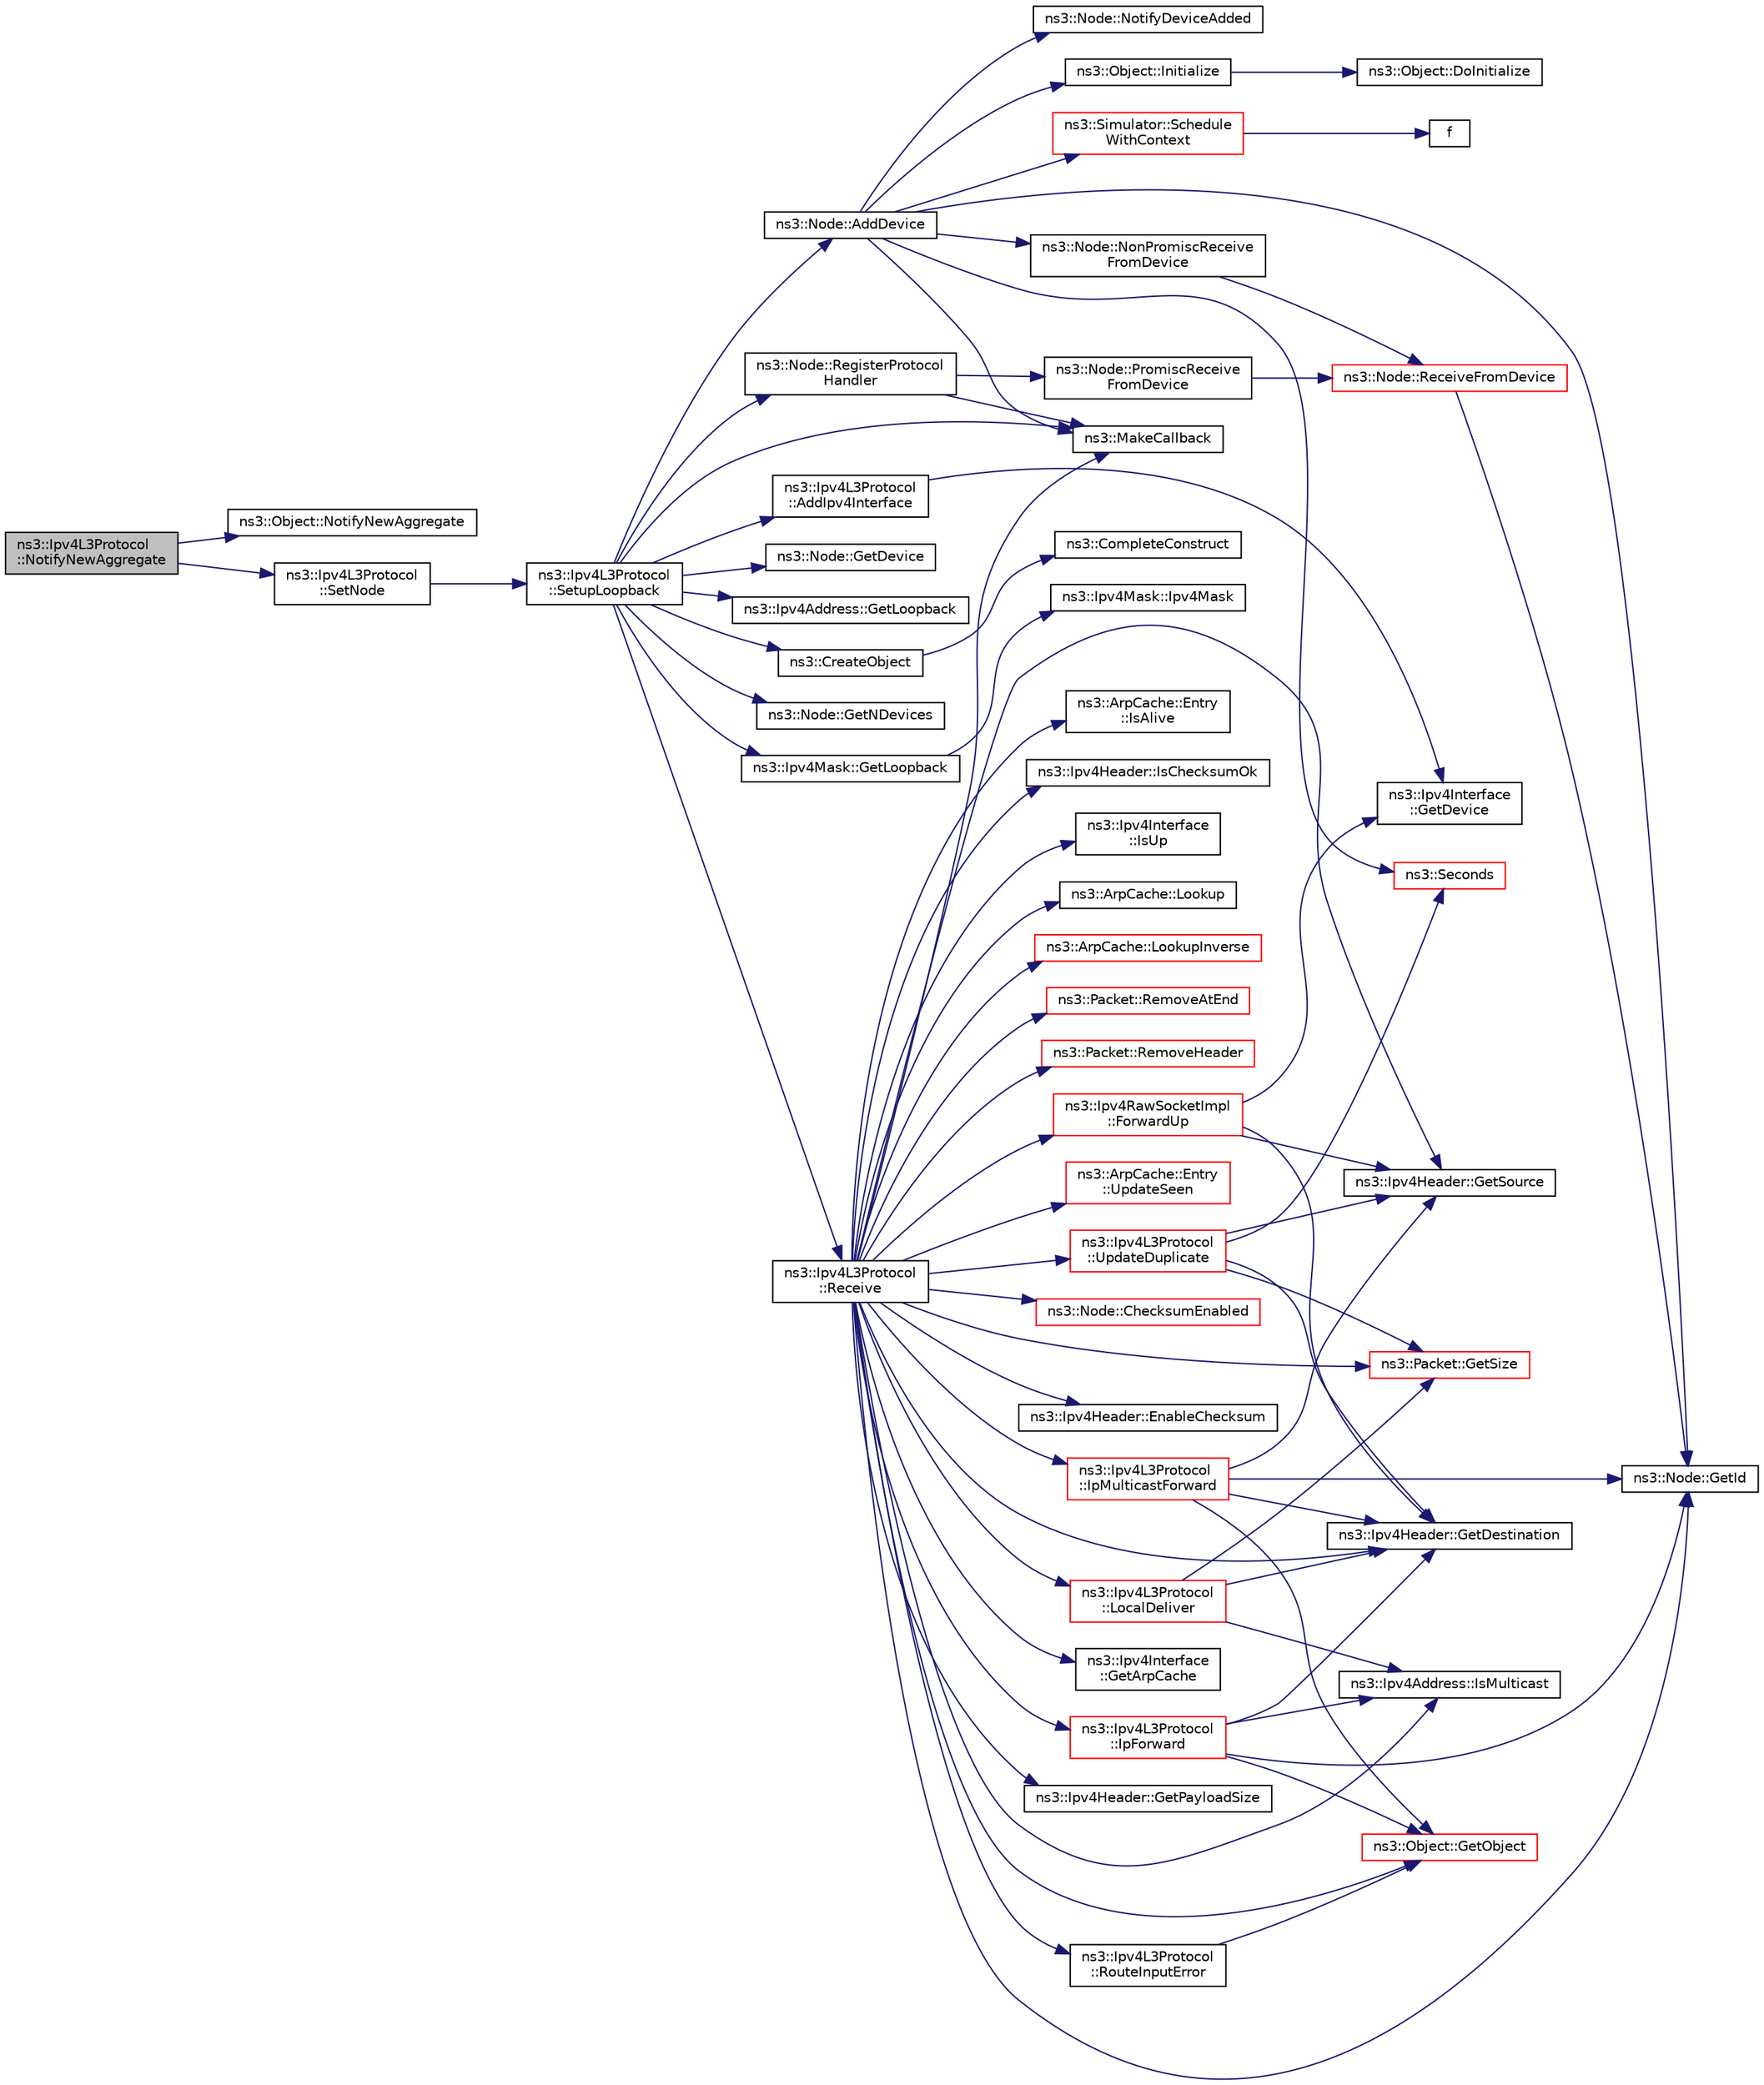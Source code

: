 digraph "ns3::Ipv4L3Protocol::NotifyNewAggregate"
{
 // LATEX_PDF_SIZE
  edge [fontname="Helvetica",fontsize="10",labelfontname="Helvetica",labelfontsize="10"];
  node [fontname="Helvetica",fontsize="10",shape=record];
  rankdir="LR";
  Node1 [label="ns3::Ipv4L3Protocol\l::NotifyNewAggregate",height=0.2,width=0.4,color="black", fillcolor="grey75", style="filled", fontcolor="black",tooltip="This function will notify other components connected to the node that a new stack member is now conne..."];
  Node1 -> Node2 [color="midnightblue",fontsize="10",style="solid",fontname="Helvetica"];
  Node2 [label="ns3::Object::NotifyNewAggregate",height=0.2,width=0.4,color="black", fillcolor="white", style="filled",URL="$classns3_1_1_object.html#a1bd7211125185a6cd511c35fea4e500f",tooltip="Notify all Objects aggregated to this one of a new Object being aggregated."];
  Node1 -> Node3 [color="midnightblue",fontsize="10",style="solid",fontname="Helvetica"];
  Node3 [label="ns3::Ipv4L3Protocol\l::SetNode",height=0.2,width=0.4,color="black", fillcolor="white", style="filled",URL="$classns3_1_1_ipv4_l3_protocol.html#a82ef37914ea8bab699575fea23586bc7",tooltip="Set node associated with this stack."];
  Node3 -> Node4 [color="midnightblue",fontsize="10",style="solid",fontname="Helvetica"];
  Node4 [label="ns3::Ipv4L3Protocol\l::SetupLoopback",height=0.2,width=0.4,color="black", fillcolor="white", style="filled",URL="$classns3_1_1_ipv4_l3_protocol.html#aa37b950d26063e4e7ee659e599c83bde",tooltip="Setup loopback interface."];
  Node4 -> Node5 [color="midnightblue",fontsize="10",style="solid",fontname="Helvetica"];
  Node5 [label="ns3::Node::AddDevice",height=0.2,width=0.4,color="black", fillcolor="white", style="filled",URL="$classns3_1_1_node.html#a42ff83ee1d5d1649c770d3f5b62375de",tooltip="Associate a NetDevice to this node."];
  Node5 -> Node6 [color="midnightblue",fontsize="10",style="solid",fontname="Helvetica"];
  Node6 [label="ns3::Node::GetId",height=0.2,width=0.4,color="black", fillcolor="white", style="filled",URL="$classns3_1_1_node.html#a2ed8663077afcb8db519296b0ada6355",tooltip=" "];
  Node5 -> Node7 [color="midnightblue",fontsize="10",style="solid",fontname="Helvetica"];
  Node7 [label="ns3::Object::Initialize",height=0.2,width=0.4,color="black", fillcolor="white", style="filled",URL="$classns3_1_1_object.html#af4411cb29971772fcd09203474a95078",tooltip="Invoke DoInitialize on all Objects aggregated to this one."];
  Node7 -> Node8 [color="midnightblue",fontsize="10",style="solid",fontname="Helvetica"];
  Node8 [label="ns3::Object::DoInitialize",height=0.2,width=0.4,color="black", fillcolor="white", style="filled",URL="$classns3_1_1_object.html#af8482a521433409fb5c7f749398c9dbe",tooltip="Initialize() implementation."];
  Node5 -> Node9 [color="midnightblue",fontsize="10",style="solid",fontname="Helvetica"];
  Node9 [label="ns3::MakeCallback",height=0.2,width=0.4,color="black", fillcolor="white", style="filled",URL="$namespacens3.html#af1dde3c04374147fca0cfe3b0766d664",tooltip="Build Callbacks for class method members which take varying numbers of arguments and potentially retu..."];
  Node5 -> Node10 [color="midnightblue",fontsize="10",style="solid",fontname="Helvetica"];
  Node10 [label="ns3::Node::NonPromiscReceive\lFromDevice",height=0.2,width=0.4,color="black", fillcolor="white", style="filled",URL="$classns3_1_1_node.html#a72ebf5bdc911879511f1e249d471f7e5",tooltip="Receive a packet from a device in non-promiscuous mode."];
  Node10 -> Node11 [color="midnightblue",fontsize="10",style="solid",fontname="Helvetica"];
  Node11 [label="ns3::Node::ReceiveFromDevice",height=0.2,width=0.4,color="red", fillcolor="white", style="filled",URL="$classns3_1_1_node.html#a6cbe61c071c85bb3ba5d4843132cd119",tooltip="Receive a packet from a device."];
  Node11 -> Node6 [color="midnightblue",fontsize="10",style="solid",fontname="Helvetica"];
  Node5 -> Node63 [color="midnightblue",fontsize="10",style="solid",fontname="Helvetica"];
  Node63 [label="ns3::Node::NotifyDeviceAdded",height=0.2,width=0.4,color="black", fillcolor="white", style="filled",URL="$classns3_1_1_node.html#ae85e535c650941f4f8ca6845a9f61e42",tooltip="Notifies all the DeviceAdditionListener about the new device added."];
  Node5 -> Node64 [color="midnightblue",fontsize="10",style="solid",fontname="Helvetica"];
  Node64 [label="ns3::Simulator::Schedule\lWithContext",height=0.2,width=0.4,color="red", fillcolor="white", style="filled",URL="$classns3_1_1_simulator.html#a6801feda0ccf0595cb48d1e962cd40a1",tooltip="Schedule an event with the given context."];
  Node64 -> Node65 [color="midnightblue",fontsize="10",style="solid",fontname="Helvetica"];
  Node65 [label="f",height=0.2,width=0.4,color="black", fillcolor="white", style="filled",URL="$80211b_8c.html#ae7ffc1a8f84fa47a0812b2f2b9627132",tooltip=" "];
  Node5 -> Node67 [color="midnightblue",fontsize="10",style="solid",fontname="Helvetica"];
  Node67 [label="ns3::Seconds",height=0.2,width=0.4,color="red", fillcolor="white", style="filled",URL="$group__timecivil.html#ga33c34b816f8ff6628e33d5c8e9713b9e",tooltip="Construct a Time in the indicated unit."];
  Node4 -> Node73 [color="midnightblue",fontsize="10",style="solid",fontname="Helvetica"];
  Node73 [label="ns3::Ipv4L3Protocol\l::AddIpv4Interface",height=0.2,width=0.4,color="black", fillcolor="white", style="filled",URL="$classns3_1_1_ipv4_l3_protocol.html#afd3f97720c2d1af22f05038fcdb6e089",tooltip="Add an IPv4 interface to the stack."];
  Node73 -> Node74 [color="midnightblue",fontsize="10",style="solid",fontname="Helvetica"];
  Node74 [label="ns3::Ipv4Interface\l::GetDevice",height=0.2,width=0.4,color="black", fillcolor="white", style="filled",URL="$classns3_1_1_ipv4_interface.html#aa859c4d2ebd0f72bcc6897987a58f9b4",tooltip=" "];
  Node4 -> Node75 [color="midnightblue",fontsize="10",style="solid",fontname="Helvetica"];
  Node75 [label="ns3::CreateObject",height=0.2,width=0.4,color="black", fillcolor="white", style="filled",URL="$group__object.html#ga4f58688dc118e0e279e2fb539f3248cc",tooltip="Create an object by type, with varying number of constructor parameters."];
  Node75 -> Node76 [color="midnightblue",fontsize="10",style="solid",fontname="Helvetica"];
  Node76 [label="ns3::CompleteConstruct",height=0.2,width=0.4,color="black", fillcolor="white", style="filled",URL="$namespacens3.html#ac691eac01671bfb90912a3ad38964197",tooltip=" "];
  Node4 -> Node77 [color="midnightblue",fontsize="10",style="solid",fontname="Helvetica"];
  Node77 [label="ns3::Node::GetDevice",height=0.2,width=0.4,color="black", fillcolor="white", style="filled",URL="$classns3_1_1_node.html#ad5e10d46d12a255573c53d5db0fc043b",tooltip="Retrieve the index-th NetDevice associated to this node."];
  Node4 -> Node78 [color="midnightblue",fontsize="10",style="solid",fontname="Helvetica"];
  Node78 [label="ns3::Ipv4Address::GetLoopback",height=0.2,width=0.4,color="black", fillcolor="white", style="filled",URL="$classns3_1_1_ipv4_address.html#a583a93499e0d947439794d7bd0c6366d",tooltip=" "];
  Node4 -> Node79 [color="midnightblue",fontsize="10",style="solid",fontname="Helvetica"];
  Node79 [label="ns3::Ipv4Mask::GetLoopback",height=0.2,width=0.4,color="black", fillcolor="white", style="filled",URL="$classns3_1_1_ipv4_mask.html#a7842be570f11b3ffcf3a50b0639bcf2d",tooltip=" "];
  Node79 -> Node80 [color="midnightblue",fontsize="10",style="solid",fontname="Helvetica"];
  Node80 [label="ns3::Ipv4Mask::Ipv4Mask",height=0.2,width=0.4,color="black", fillcolor="white", style="filled",URL="$classns3_1_1_ipv4_mask.html#a4f877fcb3423f63debab168c83213627",tooltip="Will initialize to a garbage value (0x66666666)"];
  Node4 -> Node81 [color="midnightblue",fontsize="10",style="solid",fontname="Helvetica"];
  Node81 [label="ns3::Node::GetNDevices",height=0.2,width=0.4,color="black", fillcolor="white", style="filled",URL="$classns3_1_1_node.html#ab160c405a94d258f6fc5e4e3fd33cecd",tooltip=" "];
  Node4 -> Node9 [color="midnightblue",fontsize="10",style="solid",fontname="Helvetica"];
  Node4 -> Node82 [color="midnightblue",fontsize="10",style="solid",fontname="Helvetica"];
  Node82 [label="ns3::Ipv4L3Protocol\l::Receive",height=0.2,width=0.4,color="black", fillcolor="white", style="filled",URL="$classns3_1_1_ipv4_l3_protocol.html#a2f27fb0a3f698ffb34a654323b063c94",tooltip="Lower layer calls this method after calling L3Demux::Lookup The ARP subclass needs to know from which..."];
  Node82 -> Node83 [color="midnightblue",fontsize="10",style="solid",fontname="Helvetica"];
  Node83 [label="ns3::Node::ChecksumEnabled",height=0.2,width=0.4,color="red", fillcolor="white", style="filled",URL="$classns3_1_1_node.html#a0515bfe9a3aeb6605d657ba855699815",tooltip=" "];
  Node82 -> Node85 [color="midnightblue",fontsize="10",style="solid",fontname="Helvetica"];
  Node85 [label="ns3::Ipv4Header::EnableChecksum",height=0.2,width=0.4,color="black", fillcolor="white", style="filled",URL="$classns3_1_1_ipv4_header.html#a93a16e6147989f0d772634c2abceb7d6",tooltip="Enable checksum calculation for this header."];
  Node82 -> Node86 [color="midnightblue",fontsize="10",style="solid",fontname="Helvetica"];
  Node86 [label="ns3::Ipv4RawSocketImpl\l::ForwardUp",height=0.2,width=0.4,color="red", fillcolor="white", style="filled",URL="$classns3_1_1_ipv4_raw_socket_impl.html#ab4fc4f9979027503156102d42ec62e9b",tooltip="Forward up to receive method."];
  Node86 -> Node134 [color="midnightblue",fontsize="10",style="solid",fontname="Helvetica"];
  Node134 [label="ns3::Ipv4Header::GetDestination",height=0.2,width=0.4,color="black", fillcolor="white", style="filled",URL="$classns3_1_1_ipv4_header.html#a85daf48f0effc6bce6cb5c66bf4e1576",tooltip=" "];
  Node86 -> Node74 [color="midnightblue",fontsize="10",style="solid",fontname="Helvetica"];
  Node86 -> Node136 [color="midnightblue",fontsize="10",style="solid",fontname="Helvetica"];
  Node136 [label="ns3::Ipv4Header::GetSource",height=0.2,width=0.4,color="black", fillcolor="white", style="filled",URL="$classns3_1_1_ipv4_header.html#a542b0328f3ab54ae39d56cdc24f8403f",tooltip=" "];
  Node82 -> Node156 [color="midnightblue",fontsize="10",style="solid",fontname="Helvetica"];
  Node156 [label="ns3::Ipv4Interface\l::GetArpCache",height=0.2,width=0.4,color="black", fillcolor="white", style="filled",URL="$classns3_1_1_ipv4_interface.html#a78e446ab10c226125245472d0fc848aa",tooltip=" "];
  Node82 -> Node134 [color="midnightblue",fontsize="10",style="solid",fontname="Helvetica"];
  Node82 -> Node6 [color="midnightblue",fontsize="10",style="solid",fontname="Helvetica"];
  Node82 -> Node157 [color="midnightblue",fontsize="10",style="solid",fontname="Helvetica"];
  Node157 [label="ns3::Object::GetObject",height=0.2,width=0.4,color="red", fillcolor="white", style="filled",URL="$classns3_1_1_object.html#ad21f5401ff705cd29c37f931ea3afc18",tooltip="Get a pointer to the requested aggregated Object."];
  Node82 -> Node164 [color="midnightblue",fontsize="10",style="solid",fontname="Helvetica"];
  Node164 [label="ns3::Ipv4Header::GetPayloadSize",height=0.2,width=0.4,color="black", fillcolor="white", style="filled",URL="$classns3_1_1_ipv4_header.html#aca056ab8819d5ff70a47225a3559f43e",tooltip=" "];
  Node82 -> Node165 [color="midnightblue",fontsize="10",style="solid",fontname="Helvetica"];
  Node165 [label="ns3::Packet::GetSize",height=0.2,width=0.4,color="red", fillcolor="white", style="filled",URL="$classns3_1_1_packet.html#afff7cb1ff518ee6dc0d424e10a5ad6ec",tooltip="Returns the the size in bytes of the packet (including the zero-filled initial payload)."];
  Node82 -> Node136 [color="midnightblue",fontsize="10",style="solid",fontname="Helvetica"];
  Node82 -> Node167 [color="midnightblue",fontsize="10",style="solid",fontname="Helvetica"];
  Node167 [label="ns3::Ipv4L3Protocol\l::IpForward",height=0.2,width=0.4,color="red", fillcolor="white", style="filled",URL="$classns3_1_1_ipv4_l3_protocol.html#ae00b4ef6c6907a602898800ee5dcbc57",tooltip="Forward a packet."];
  Node167 -> Node134 [color="midnightblue",fontsize="10",style="solid",fontname="Helvetica"];
  Node167 -> Node6 [color="midnightblue",fontsize="10",style="solid",fontname="Helvetica"];
  Node167 -> Node157 [color="midnightblue",fontsize="10",style="solid",fontname="Helvetica"];
  Node167 -> Node174 [color="midnightblue",fontsize="10",style="solid",fontname="Helvetica"];
  Node174 [label="ns3::Ipv4Address::IsMulticast",height=0.2,width=0.4,color="black", fillcolor="white", style="filled",URL="$classns3_1_1_ipv4_address.html#a3a39d50664243b7e37a1244bb03b4ec2",tooltip=" "];
  Node82 -> Node227 [color="midnightblue",fontsize="10",style="solid",fontname="Helvetica"];
  Node227 [label="ns3::Ipv4L3Protocol\l::IpMulticastForward",height=0.2,width=0.4,color="red", fillcolor="white", style="filled",URL="$classns3_1_1_ipv4_l3_protocol.html#a85ad438d9b2c50d55d1b674b9fd1e8f7",tooltip="Forward a multicast packet."];
  Node227 -> Node134 [color="midnightblue",fontsize="10",style="solid",fontname="Helvetica"];
  Node227 -> Node6 [color="midnightblue",fontsize="10",style="solid",fontname="Helvetica"];
  Node227 -> Node157 [color="midnightblue",fontsize="10",style="solid",fontname="Helvetica"];
  Node227 -> Node136 [color="midnightblue",fontsize="10",style="solid",fontname="Helvetica"];
  Node82 -> Node233 [color="midnightblue",fontsize="10",style="solid",fontname="Helvetica"];
  Node233 [label="ns3::ArpCache::Entry\l::IsAlive",height=0.2,width=0.4,color="black", fillcolor="white", style="filled",URL="$classns3_1_1_arp_cache_1_1_entry.html#a48ddb408308298816e78708fc75b014b",tooltip=" "];
  Node82 -> Node234 [color="midnightblue",fontsize="10",style="solid",fontname="Helvetica"];
  Node234 [label="ns3::Ipv4Header::IsChecksumOk",height=0.2,width=0.4,color="black", fillcolor="white", style="filled",URL="$classns3_1_1_ipv4_header.html#ad9d388fd609e07a4fba2688850beb263",tooltip=" "];
  Node82 -> Node174 [color="midnightblue",fontsize="10",style="solid",fontname="Helvetica"];
  Node82 -> Node219 [color="midnightblue",fontsize="10",style="solid",fontname="Helvetica"];
  Node219 [label="ns3::Ipv4Interface\l::IsUp",height=0.2,width=0.4,color="black", fillcolor="white", style="filled",URL="$classns3_1_1_ipv4_interface.html#af319226f89f0298c929260b500647418",tooltip="These are IP interface states and may be distinct from NetDevice states, such as found in real implem..."];
  Node82 -> Node235 [color="midnightblue",fontsize="10",style="solid",fontname="Helvetica"];
  Node235 [label="ns3::Ipv4L3Protocol\l::LocalDeliver",height=0.2,width=0.4,color="red", fillcolor="white", style="filled",URL="$classns3_1_1_ipv4_l3_protocol.html#aa64669f000ce115efafd5e086995b4ff",tooltip="Deliver a packet."];
  Node235 -> Node134 [color="midnightblue",fontsize="10",style="solid",fontname="Helvetica"];
  Node235 -> Node165 [color="midnightblue",fontsize="10",style="solid",fontname="Helvetica"];
  Node235 -> Node174 [color="midnightblue",fontsize="10",style="solid",fontname="Helvetica"];
  Node82 -> Node277 [color="midnightblue",fontsize="10",style="solid",fontname="Helvetica"];
  Node277 [label="ns3::ArpCache::Lookup",height=0.2,width=0.4,color="black", fillcolor="white", style="filled",URL="$classns3_1_1_arp_cache.html#a9402dc061ed329656e75c0dd9d591c0b",tooltip="Do lookup in the ARP cache against an IP address."];
  Node82 -> Node278 [color="midnightblue",fontsize="10",style="solid",fontname="Helvetica"];
  Node278 [label="ns3::ArpCache::LookupInverse",height=0.2,width=0.4,color="red", fillcolor="white", style="filled",URL="$classns3_1_1_arp_cache.html#a906f1f74032fec4ebe54792cb07f34cd",tooltip="Do lookup in the ARP cache against a MAC address."];
  Node82 -> Node9 [color="midnightblue",fontsize="10",style="solid",fontname="Helvetica"];
  Node82 -> Node280 [color="midnightblue",fontsize="10",style="solid",fontname="Helvetica"];
  Node280 [label="ns3::Packet::RemoveAtEnd",height=0.2,width=0.4,color="red", fillcolor="white", style="filled",URL="$classns3_1_1_packet.html#a607de6c1abda2a960e99a3b59fd35d14",tooltip="Remove size bytes from the end of the current packet."];
  Node82 -> Node281 [color="midnightblue",fontsize="10",style="solid",fontname="Helvetica"];
  Node281 [label="ns3::Packet::RemoveHeader",height=0.2,width=0.4,color="red", fillcolor="white", style="filled",URL="$classns3_1_1_packet.html#a0961eccf975d75f902d40956c93ba63e",tooltip="Deserialize and remove the header from the internal buffer."];
  Node82 -> Node283 [color="midnightblue",fontsize="10",style="solid",fontname="Helvetica"];
  Node283 [label="ns3::Ipv4L3Protocol\l::RouteInputError",height=0.2,width=0.4,color="black", fillcolor="white", style="filled",URL="$classns3_1_1_ipv4_l3_protocol.html#a39611a6da4b2d975e3eae9cebf6da6eb",tooltip="Fallback when no route is found."];
  Node283 -> Node157 [color="midnightblue",fontsize="10",style="solid",fontname="Helvetica"];
  Node82 -> Node284 [color="midnightblue",fontsize="10",style="solid",fontname="Helvetica"];
  Node284 [label="ns3::Ipv4L3Protocol\l::UpdateDuplicate",height=0.2,width=0.4,color="red", fillcolor="white", style="filled",URL="$classns3_1_1_ipv4_l3_protocol.html#ad4a3a05c972868c2cb734664d558fdca",tooltip="Registers duplicate entry, return false if new."];
  Node284 -> Node134 [color="midnightblue",fontsize="10",style="solid",fontname="Helvetica"];
  Node284 -> Node165 [color="midnightblue",fontsize="10",style="solid",fontname="Helvetica"];
  Node284 -> Node136 [color="midnightblue",fontsize="10",style="solid",fontname="Helvetica"];
  Node284 -> Node67 [color="midnightblue",fontsize="10",style="solid",fontname="Helvetica"];
  Node82 -> Node295 [color="midnightblue",fontsize="10",style="solid",fontname="Helvetica"];
  Node295 [label="ns3::ArpCache::Entry\l::UpdateSeen",height=0.2,width=0.4,color="red", fillcolor="white", style="filled",URL="$classns3_1_1_arp_cache_1_1_entry.html#ace80d88fc28b4defd82ddb8ad7d5ad07",tooltip="Update the entry when seeing a packet."];
  Node4 -> Node296 [color="midnightblue",fontsize="10",style="solid",fontname="Helvetica"];
  Node296 [label="ns3::Node::RegisterProtocol\lHandler",height=0.2,width=0.4,color="black", fillcolor="white", style="filled",URL="$classns3_1_1_node.html#af713f0e7ea5c49b4fa0b3613405c45fa",tooltip=" "];
  Node296 -> Node9 [color="midnightblue",fontsize="10",style="solid",fontname="Helvetica"];
  Node296 -> Node297 [color="midnightblue",fontsize="10",style="solid",fontname="Helvetica"];
  Node297 [label="ns3::Node::PromiscReceive\lFromDevice",height=0.2,width=0.4,color="black", fillcolor="white", style="filled",URL="$classns3_1_1_node.html#a16cf271eeeab87dc7133ffb3f8b24dc4",tooltip="Receive a packet from a device in promiscuous mode."];
  Node297 -> Node11 [color="midnightblue",fontsize="10",style="solid",fontname="Helvetica"];
}
